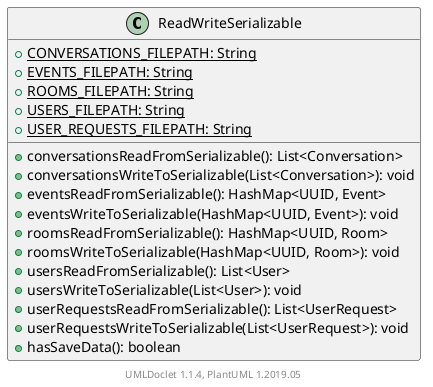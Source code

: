 @startuml

    class ReadWriteSerializable [[ReadWriteSerializable.html]] {
        {static} +CONVERSATIONS_FILEPATH: String
        {static} +EVENTS_FILEPATH: String
        {static} +ROOMS_FILEPATH: String
        {static} +USERS_FILEPATH: String
        {static} +USER_REQUESTS_FILEPATH: String
        +conversationsReadFromSerializable(): List<Conversation>
        +conversationsWriteToSerializable(List<Conversation>): void
        +eventsReadFromSerializable(): HashMap<UUID, Event>
        +eventsWriteToSerializable(HashMap<UUID, Event>): void
        +roomsReadFromSerializable(): HashMap<UUID, Room>
        +roomsWriteToSerializable(HashMap<UUID, Room>): void
        +usersReadFromSerializable(): List<User>
        +usersWriteToSerializable(List<User>): void
        +userRequestsReadFromSerializable(): List<UserRequest>
        +userRequestsWriteToSerializable(List<UserRequest>): void
        +hasSaveData(): boolean
    }


    center footer UMLDoclet 1.1.4, PlantUML 1.2019.05
@enduml
